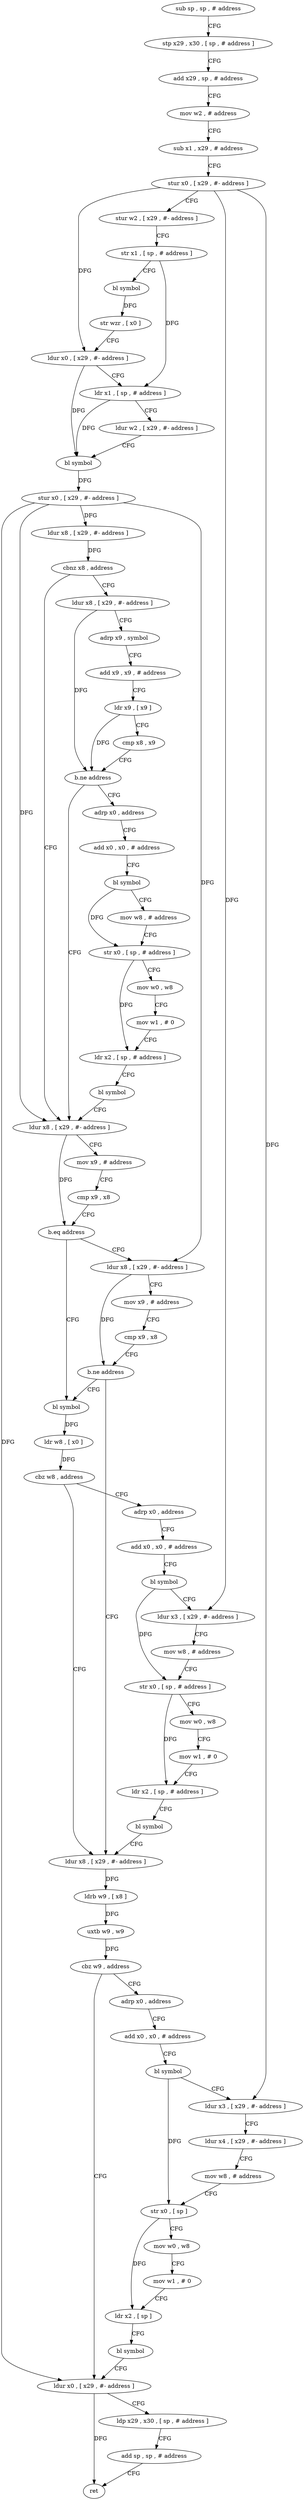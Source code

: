 digraph "func" {
"4200764" [label = "sub sp , sp , # address" ]
"4200768" [label = "stp x29 , x30 , [ sp , # address ]" ]
"4200772" [label = "add x29 , sp , # address" ]
"4200776" [label = "mov w2 , # address" ]
"4200780" [label = "sub x1 , x29 , # address" ]
"4200784" [label = "stur x0 , [ x29 , #- address ]" ]
"4200788" [label = "stur w2 , [ x29 , #- address ]" ]
"4200792" [label = "str x1 , [ sp , # address ]" ]
"4200796" [label = "bl symbol" ]
"4200800" [label = "str wzr , [ x0 ]" ]
"4200804" [label = "ldur x0 , [ x29 , #- address ]" ]
"4200808" [label = "ldr x1 , [ sp , # address ]" ]
"4200812" [label = "ldur w2 , [ x29 , #- address ]" ]
"4200816" [label = "bl symbol" ]
"4200820" [label = "stur x0 , [ x29 , #- address ]" ]
"4200824" [label = "ldur x8 , [ x29 , #- address ]" ]
"4200828" [label = "cbnz x8 , address" ]
"4200892" [label = "ldur x8 , [ x29 , #- address ]" ]
"4200832" [label = "ldur x8 , [ x29 , #- address ]" ]
"4200896" [label = "mov x9 , # address" ]
"4200900" [label = "cmp x9 , x8" ]
"4200904" [label = "b.eq address" ]
"4200924" [label = "bl symbol" ]
"4200908" [label = "ldur x8 , [ x29 , #- address ]" ]
"4200836" [label = "adrp x9 , symbol" ]
"4200840" [label = "add x9 , x9 , # address" ]
"4200844" [label = "ldr x9 , [ x9 ]" ]
"4200848" [label = "cmp x8 , x9" ]
"4200852" [label = "b.ne address" ]
"4200856" [label = "adrp x0 , address" ]
"4200928" [label = "ldr w8 , [ x0 ]" ]
"4200932" [label = "cbz w8 , address" ]
"4200976" [label = "ldur x8 , [ x29 , #- address ]" ]
"4200936" [label = "adrp x0 , address" ]
"4200912" [label = "mov x9 , # address" ]
"4200916" [label = "cmp x9 , x8" ]
"4200920" [label = "b.ne address" ]
"4200860" [label = "add x0 , x0 , # address" ]
"4200864" [label = "bl symbol" ]
"4200868" [label = "mov w8 , # address" ]
"4200872" [label = "str x0 , [ sp , # address ]" ]
"4200876" [label = "mov w0 , w8" ]
"4200880" [label = "mov w1 , # 0" ]
"4200884" [label = "ldr x2 , [ sp , # address ]" ]
"4200888" [label = "bl symbol" ]
"4200980" [label = "ldrb w9 , [ x8 ]" ]
"4200984" [label = "uxtb w9 , w9" ]
"4200988" [label = "cbz w9 , address" ]
"4201036" [label = "ldur x0 , [ x29 , #- address ]" ]
"4200992" [label = "adrp x0 , address" ]
"4200940" [label = "add x0 , x0 , # address" ]
"4200944" [label = "bl symbol" ]
"4200948" [label = "ldur x3 , [ x29 , #- address ]" ]
"4200952" [label = "mov w8 , # address" ]
"4200956" [label = "str x0 , [ sp , # address ]" ]
"4200960" [label = "mov w0 , w8" ]
"4200964" [label = "mov w1 , # 0" ]
"4200968" [label = "ldr x2 , [ sp , # address ]" ]
"4200972" [label = "bl symbol" ]
"4201040" [label = "ldp x29 , x30 , [ sp , # address ]" ]
"4201044" [label = "add sp , sp , # address" ]
"4201048" [label = "ret" ]
"4200996" [label = "add x0 , x0 , # address" ]
"4201000" [label = "bl symbol" ]
"4201004" [label = "ldur x3 , [ x29 , #- address ]" ]
"4201008" [label = "ldur x4 , [ x29 , #- address ]" ]
"4201012" [label = "mov w8 , # address" ]
"4201016" [label = "str x0 , [ sp ]" ]
"4201020" [label = "mov w0 , w8" ]
"4201024" [label = "mov w1 , # 0" ]
"4201028" [label = "ldr x2 , [ sp ]" ]
"4201032" [label = "bl symbol" ]
"4200764" -> "4200768" [ label = "CFG" ]
"4200768" -> "4200772" [ label = "CFG" ]
"4200772" -> "4200776" [ label = "CFG" ]
"4200776" -> "4200780" [ label = "CFG" ]
"4200780" -> "4200784" [ label = "CFG" ]
"4200784" -> "4200788" [ label = "CFG" ]
"4200784" -> "4200804" [ label = "DFG" ]
"4200784" -> "4200948" [ label = "DFG" ]
"4200784" -> "4201004" [ label = "DFG" ]
"4200788" -> "4200792" [ label = "CFG" ]
"4200792" -> "4200796" [ label = "CFG" ]
"4200792" -> "4200808" [ label = "DFG" ]
"4200796" -> "4200800" [ label = "DFG" ]
"4200800" -> "4200804" [ label = "CFG" ]
"4200804" -> "4200808" [ label = "CFG" ]
"4200804" -> "4200816" [ label = "DFG" ]
"4200808" -> "4200812" [ label = "CFG" ]
"4200808" -> "4200816" [ label = "DFG" ]
"4200812" -> "4200816" [ label = "CFG" ]
"4200816" -> "4200820" [ label = "DFG" ]
"4200820" -> "4200824" [ label = "DFG" ]
"4200820" -> "4200892" [ label = "DFG" ]
"4200820" -> "4200908" [ label = "DFG" ]
"4200820" -> "4201036" [ label = "DFG" ]
"4200824" -> "4200828" [ label = "DFG" ]
"4200828" -> "4200892" [ label = "CFG" ]
"4200828" -> "4200832" [ label = "CFG" ]
"4200892" -> "4200896" [ label = "CFG" ]
"4200892" -> "4200904" [ label = "DFG" ]
"4200832" -> "4200836" [ label = "CFG" ]
"4200832" -> "4200852" [ label = "DFG" ]
"4200896" -> "4200900" [ label = "CFG" ]
"4200900" -> "4200904" [ label = "CFG" ]
"4200904" -> "4200924" [ label = "CFG" ]
"4200904" -> "4200908" [ label = "CFG" ]
"4200924" -> "4200928" [ label = "DFG" ]
"4200908" -> "4200912" [ label = "CFG" ]
"4200908" -> "4200920" [ label = "DFG" ]
"4200836" -> "4200840" [ label = "CFG" ]
"4200840" -> "4200844" [ label = "CFG" ]
"4200844" -> "4200848" [ label = "CFG" ]
"4200844" -> "4200852" [ label = "DFG" ]
"4200848" -> "4200852" [ label = "CFG" ]
"4200852" -> "4200892" [ label = "CFG" ]
"4200852" -> "4200856" [ label = "CFG" ]
"4200856" -> "4200860" [ label = "CFG" ]
"4200928" -> "4200932" [ label = "DFG" ]
"4200932" -> "4200976" [ label = "CFG" ]
"4200932" -> "4200936" [ label = "CFG" ]
"4200976" -> "4200980" [ label = "DFG" ]
"4200936" -> "4200940" [ label = "CFG" ]
"4200912" -> "4200916" [ label = "CFG" ]
"4200916" -> "4200920" [ label = "CFG" ]
"4200920" -> "4200976" [ label = "CFG" ]
"4200920" -> "4200924" [ label = "CFG" ]
"4200860" -> "4200864" [ label = "CFG" ]
"4200864" -> "4200868" [ label = "CFG" ]
"4200864" -> "4200872" [ label = "DFG" ]
"4200868" -> "4200872" [ label = "CFG" ]
"4200872" -> "4200876" [ label = "CFG" ]
"4200872" -> "4200884" [ label = "DFG" ]
"4200876" -> "4200880" [ label = "CFG" ]
"4200880" -> "4200884" [ label = "CFG" ]
"4200884" -> "4200888" [ label = "CFG" ]
"4200888" -> "4200892" [ label = "CFG" ]
"4200980" -> "4200984" [ label = "DFG" ]
"4200984" -> "4200988" [ label = "DFG" ]
"4200988" -> "4201036" [ label = "CFG" ]
"4200988" -> "4200992" [ label = "CFG" ]
"4201036" -> "4201040" [ label = "CFG" ]
"4201036" -> "4201048" [ label = "DFG" ]
"4200992" -> "4200996" [ label = "CFG" ]
"4200940" -> "4200944" [ label = "CFG" ]
"4200944" -> "4200948" [ label = "CFG" ]
"4200944" -> "4200956" [ label = "DFG" ]
"4200948" -> "4200952" [ label = "CFG" ]
"4200952" -> "4200956" [ label = "CFG" ]
"4200956" -> "4200960" [ label = "CFG" ]
"4200956" -> "4200968" [ label = "DFG" ]
"4200960" -> "4200964" [ label = "CFG" ]
"4200964" -> "4200968" [ label = "CFG" ]
"4200968" -> "4200972" [ label = "CFG" ]
"4200972" -> "4200976" [ label = "CFG" ]
"4201040" -> "4201044" [ label = "CFG" ]
"4201044" -> "4201048" [ label = "CFG" ]
"4200996" -> "4201000" [ label = "CFG" ]
"4201000" -> "4201004" [ label = "CFG" ]
"4201000" -> "4201016" [ label = "DFG" ]
"4201004" -> "4201008" [ label = "CFG" ]
"4201008" -> "4201012" [ label = "CFG" ]
"4201012" -> "4201016" [ label = "CFG" ]
"4201016" -> "4201020" [ label = "CFG" ]
"4201016" -> "4201028" [ label = "DFG" ]
"4201020" -> "4201024" [ label = "CFG" ]
"4201024" -> "4201028" [ label = "CFG" ]
"4201028" -> "4201032" [ label = "CFG" ]
"4201032" -> "4201036" [ label = "CFG" ]
}
